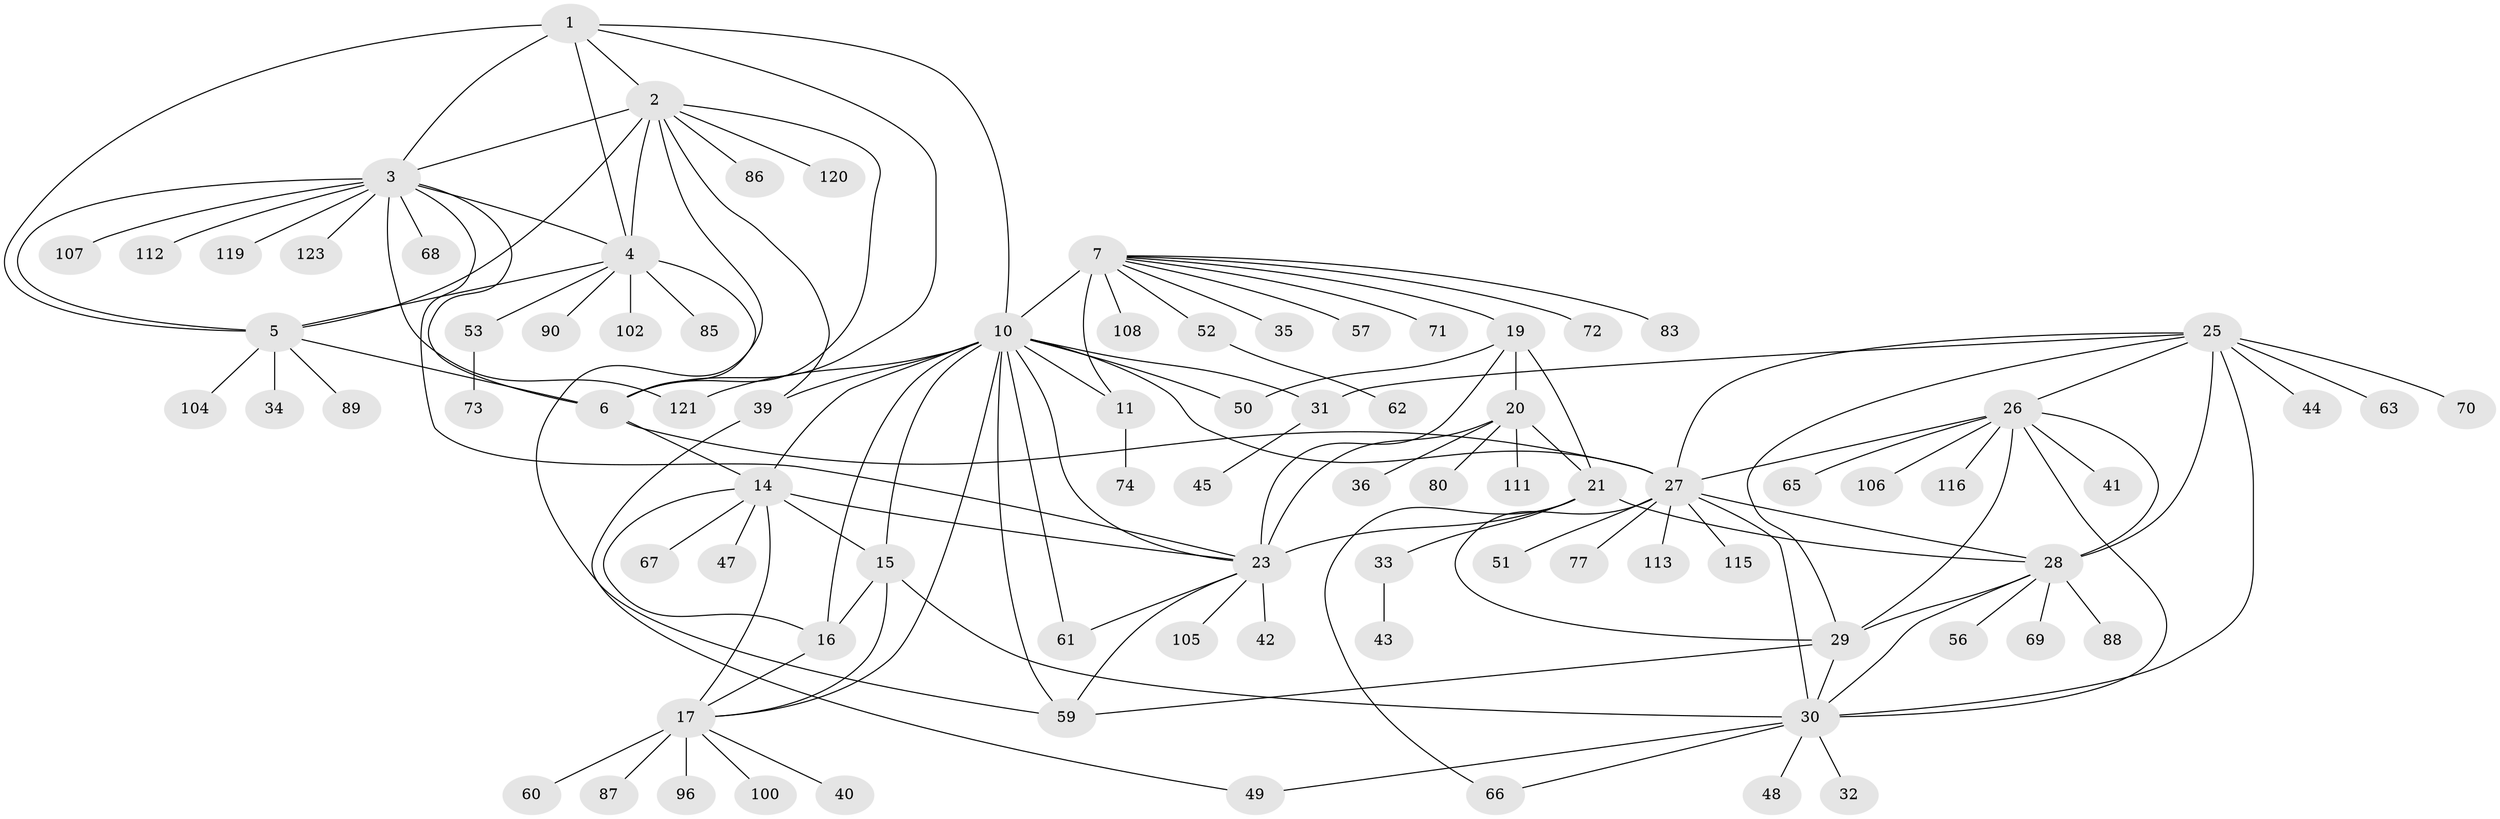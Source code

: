 // original degree distribution, {6: 0.03225806451612903, 9: 0.04838709677419355, 12: 0.008064516129032258, 8: 0.04838709677419355, 7: 0.04032258064516129, 10: 0.04032258064516129, 13: 0.016129032258064516, 11: 0.008064516129032258, 3: 0.04032258064516129, 2: 0.12096774193548387, 1: 0.5887096774193549, 4: 0.008064516129032258}
// Generated by graph-tools (version 1.1) at 2025/19/03/04/25 18:19:54]
// undirected, 86 vertices, 132 edges
graph export_dot {
graph [start="1"]
  node [color=gray90,style=filled];
  1;
  2;
  3;
  4;
  5;
  6;
  7 [super="+12+8+9+78+97"];
  10 [super="+13"];
  11 [super="+110+64"];
  14 [super="+18"];
  15;
  16 [super="+99+94"];
  17;
  19;
  20;
  21 [super="+22+38"];
  23 [super="+24+37+92"];
  25 [super="+101+117+55+76"];
  26;
  27;
  28;
  29 [super="+54"];
  30;
  31;
  32 [super="+122"];
  33;
  34;
  35;
  36;
  39 [super="+103"];
  40;
  41;
  42;
  43;
  44;
  45;
  47;
  48;
  49;
  50;
  51;
  52;
  53 [super="+81+98"];
  56;
  57;
  59 [super="+82"];
  60;
  61;
  62;
  63;
  65;
  66 [super="+84"];
  67;
  68;
  69;
  70;
  71;
  72;
  73;
  74 [super="+75"];
  77 [super="+91"];
  80;
  83;
  85;
  86;
  87;
  88;
  89;
  90;
  96;
  100;
  102;
  104;
  105;
  106;
  107;
  108;
  111;
  112;
  113;
  115;
  116;
  119;
  120;
  121;
  123;
  1 -- 2;
  1 -- 3;
  1 -- 4;
  1 -- 5;
  1 -- 6;
  1 -- 10;
  2 -- 3;
  2 -- 4;
  2 -- 5;
  2 -- 6;
  2 -- 39;
  2 -- 59;
  2 -- 86;
  2 -- 120;
  3 -- 4;
  3 -- 5;
  3 -- 6;
  3 -- 68;
  3 -- 107;
  3 -- 112;
  3 -- 119;
  3 -- 121;
  3 -- 123;
  3 -- 23;
  4 -- 5;
  4 -- 6;
  4 -- 53;
  4 -- 85;
  4 -- 90;
  4 -- 102;
  5 -- 6;
  5 -- 34;
  5 -- 89;
  5 -- 104;
  6 -- 27;
  6 -- 14;
  7 -- 10 [weight=4];
  7 -- 11 [weight=4];
  7 -- 35;
  7 -- 52;
  7 -- 71;
  7 -- 108;
  7 -- 57;
  7 -- 19;
  7 -- 83;
  7 -- 72;
  10 -- 11;
  10 -- 27;
  10 -- 31;
  10 -- 61;
  10 -- 121;
  10 -- 39;
  10 -- 14 [weight=3];
  10 -- 15;
  10 -- 16;
  10 -- 17;
  10 -- 50;
  10 -- 23;
  10 -- 59;
  11 -- 74;
  14 -- 15 [weight=2];
  14 -- 16 [weight=2];
  14 -- 17 [weight=2];
  14 -- 67;
  14 -- 47;
  14 -- 23;
  15 -- 16;
  15 -- 17;
  15 -- 30;
  16 -- 17;
  17 -- 40;
  17 -- 60;
  17 -- 87;
  17 -- 96;
  17 -- 100;
  19 -- 20;
  19 -- 21 [weight=2];
  19 -- 23 [weight=2];
  19 -- 50;
  20 -- 21 [weight=2];
  20 -- 23 [weight=2];
  20 -- 36;
  20 -- 80;
  20 -- 111;
  21 -- 23 [weight=4];
  21 -- 33;
  21 -- 66;
  21 -- 28;
  23 -- 61;
  23 -- 59;
  23 -- 105;
  23 -- 42;
  25 -- 26;
  25 -- 27;
  25 -- 28;
  25 -- 29;
  25 -- 30;
  25 -- 31;
  25 -- 44;
  25 -- 63;
  25 -- 70;
  26 -- 27;
  26 -- 28;
  26 -- 29;
  26 -- 30;
  26 -- 41;
  26 -- 65;
  26 -- 106;
  26 -- 116;
  27 -- 28;
  27 -- 29;
  27 -- 30;
  27 -- 51;
  27 -- 77;
  27 -- 113;
  27 -- 115;
  28 -- 29;
  28 -- 30;
  28 -- 56;
  28 -- 69;
  28 -- 88;
  29 -- 30;
  29 -- 59;
  30 -- 32;
  30 -- 48;
  30 -- 49;
  30 -- 66;
  31 -- 45;
  33 -- 43;
  39 -- 49;
  52 -- 62;
  53 -- 73;
}
